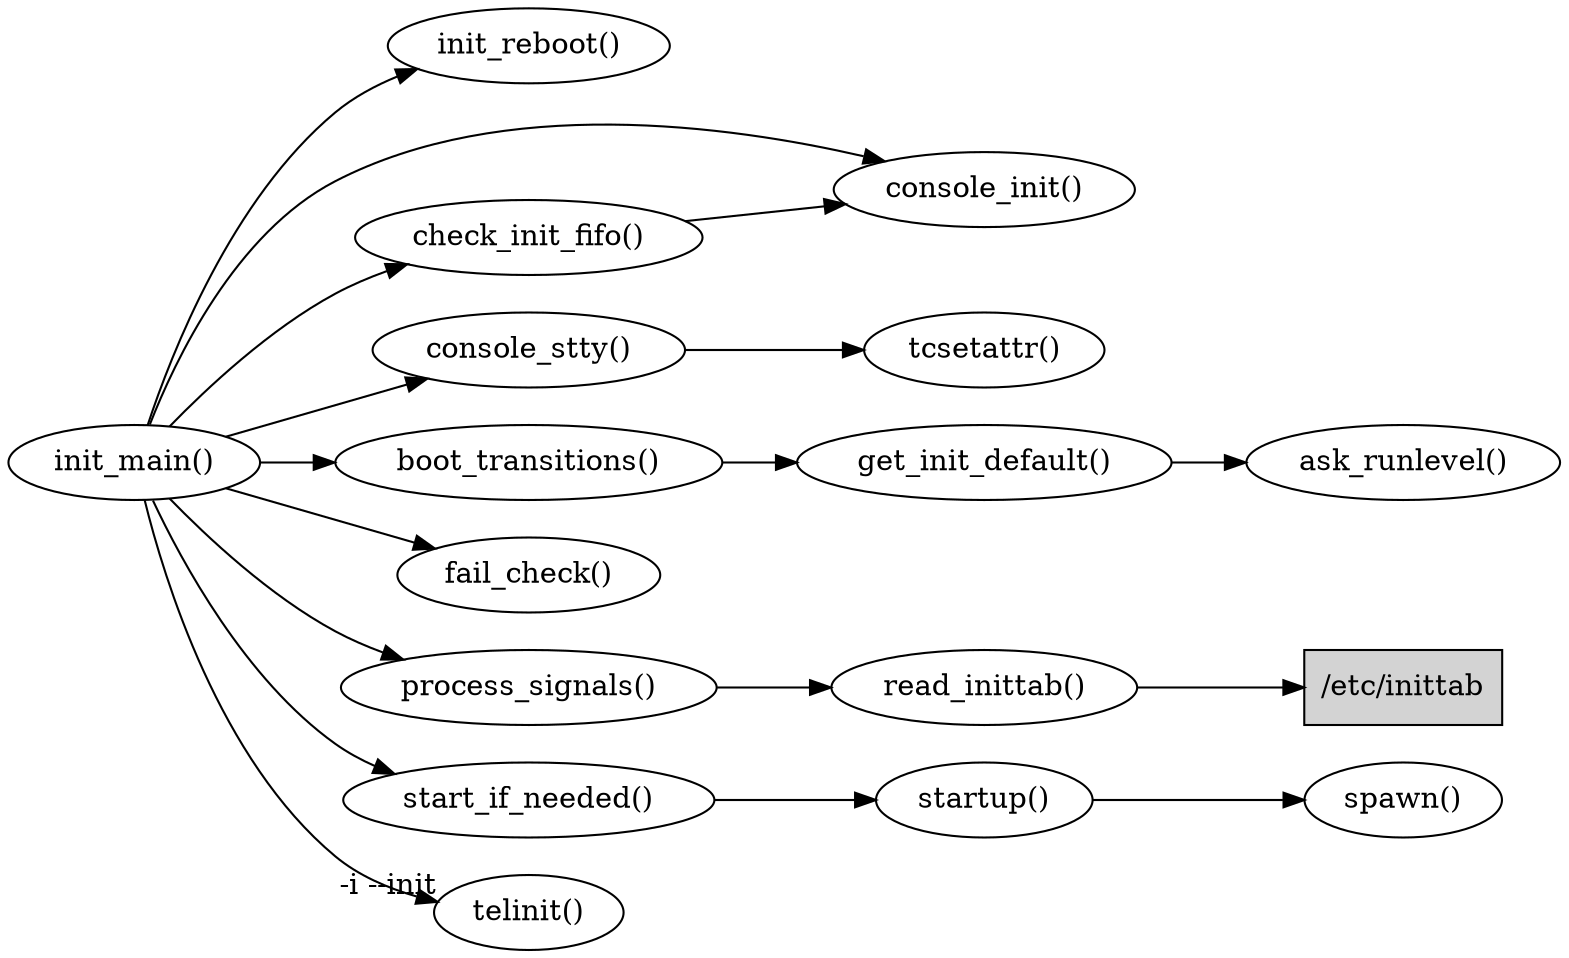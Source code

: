 digraph G
{
	rankdir = LR;

	"init_main()" -> "init_reboot()";
	"init_main()" -> "console_init()";
	"init_main()" -> "console_stty()" -> "tcsetattr()";

	"init_main()" -> "boot_transitions()" ;
		"boot_transitions()" -> "get_init_default()" ;
			"get_init_default()" -> "ask_runlevel()";
	
	"init_main()" -> "check_init_fifo()" -> "console_init()";
	"init_main()" -> "fail_check()";

	"init_main()" -> "process_signals()" ;
		"process_signals()" -> "read_inittab()" -> "/etc/inittab";
		"/etc/inittab" [shape="box" style="filled"];

	"init_main()" -> "start_if_needed()";
		"start_if_needed()" -> "startup()";
			"startup()" -> "spawn()" ;

	"init_main()" -> "telinit()" [headlabel="-i --init"];

}
